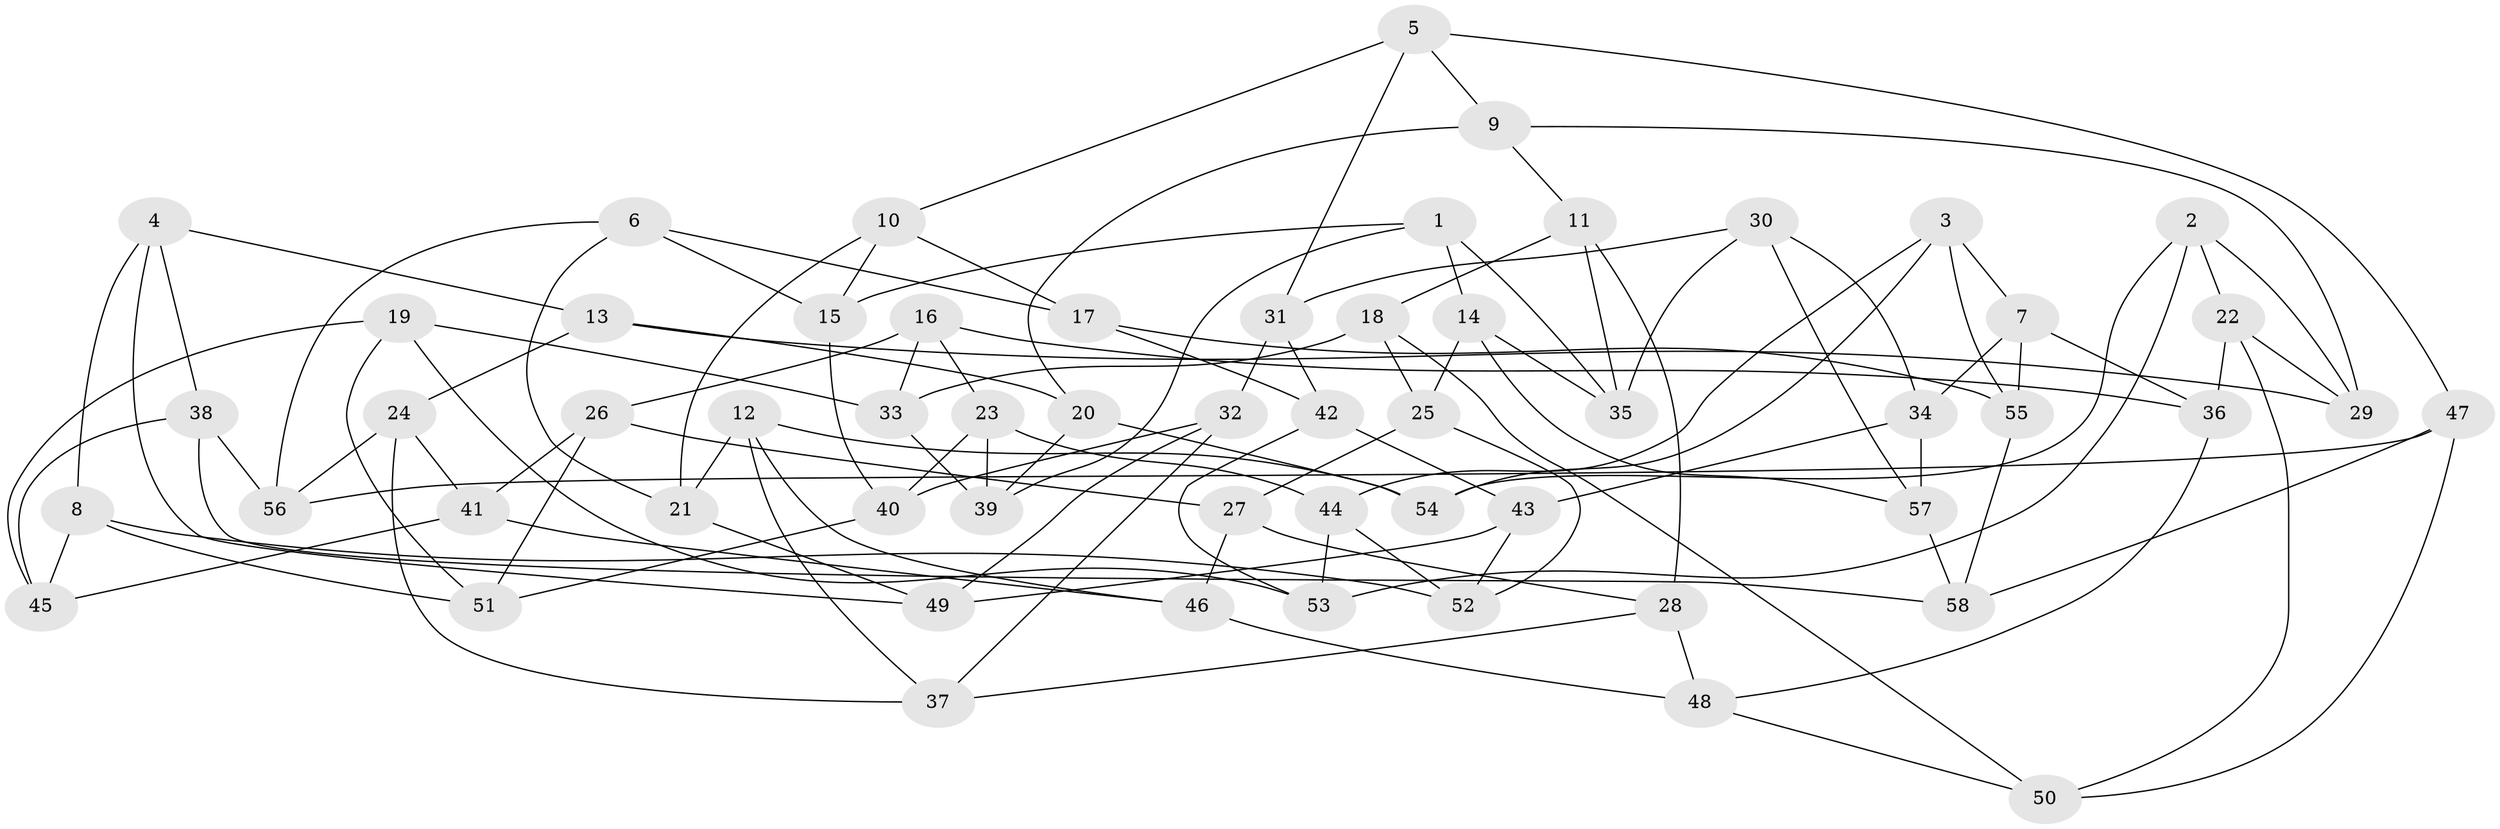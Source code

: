 // coarse degree distribution, {5: 0.17647058823529413, 6: 0.5294117647058824, 4: 0.29411764705882354}
// Generated by graph-tools (version 1.1) at 2025/52/02/27/25 19:52:33]
// undirected, 58 vertices, 116 edges
graph export_dot {
graph [start="1"]
  node [color=gray90,style=filled];
  1;
  2;
  3;
  4;
  5;
  6;
  7;
  8;
  9;
  10;
  11;
  12;
  13;
  14;
  15;
  16;
  17;
  18;
  19;
  20;
  21;
  22;
  23;
  24;
  25;
  26;
  27;
  28;
  29;
  30;
  31;
  32;
  33;
  34;
  35;
  36;
  37;
  38;
  39;
  40;
  41;
  42;
  43;
  44;
  45;
  46;
  47;
  48;
  49;
  50;
  51;
  52;
  53;
  54;
  55;
  56;
  57;
  58;
  1 -- 35;
  1 -- 39;
  1 -- 14;
  1 -- 15;
  2 -- 22;
  2 -- 54;
  2 -- 29;
  2 -- 53;
  3 -- 54;
  3 -- 44;
  3 -- 55;
  3 -- 7;
  4 -- 49;
  4 -- 13;
  4 -- 8;
  4 -- 38;
  5 -- 31;
  5 -- 47;
  5 -- 10;
  5 -- 9;
  6 -- 21;
  6 -- 15;
  6 -- 56;
  6 -- 17;
  7 -- 55;
  7 -- 34;
  7 -- 36;
  8 -- 52;
  8 -- 45;
  8 -- 51;
  9 -- 20;
  9 -- 29;
  9 -- 11;
  10 -- 17;
  10 -- 21;
  10 -- 15;
  11 -- 18;
  11 -- 35;
  11 -- 28;
  12 -- 37;
  12 -- 54;
  12 -- 21;
  12 -- 46;
  13 -- 24;
  13 -- 20;
  13 -- 29;
  14 -- 25;
  14 -- 57;
  14 -- 35;
  15 -- 40;
  16 -- 23;
  16 -- 26;
  16 -- 33;
  16 -- 36;
  17 -- 55;
  17 -- 42;
  18 -- 25;
  18 -- 50;
  18 -- 33;
  19 -- 45;
  19 -- 51;
  19 -- 33;
  19 -- 53;
  20 -- 54;
  20 -- 39;
  21 -- 49;
  22 -- 29;
  22 -- 50;
  22 -- 36;
  23 -- 40;
  23 -- 44;
  23 -- 39;
  24 -- 41;
  24 -- 37;
  24 -- 56;
  25 -- 52;
  25 -- 27;
  26 -- 51;
  26 -- 41;
  26 -- 27;
  27 -- 46;
  27 -- 28;
  28 -- 37;
  28 -- 48;
  30 -- 57;
  30 -- 31;
  30 -- 34;
  30 -- 35;
  31 -- 42;
  31 -- 32;
  32 -- 49;
  32 -- 40;
  32 -- 37;
  33 -- 39;
  34 -- 43;
  34 -- 57;
  36 -- 48;
  38 -- 58;
  38 -- 45;
  38 -- 56;
  40 -- 51;
  41 -- 45;
  41 -- 46;
  42 -- 43;
  42 -- 53;
  43 -- 49;
  43 -- 52;
  44 -- 52;
  44 -- 53;
  46 -- 48;
  47 -- 56;
  47 -- 58;
  47 -- 50;
  48 -- 50;
  55 -- 58;
  57 -- 58;
}
